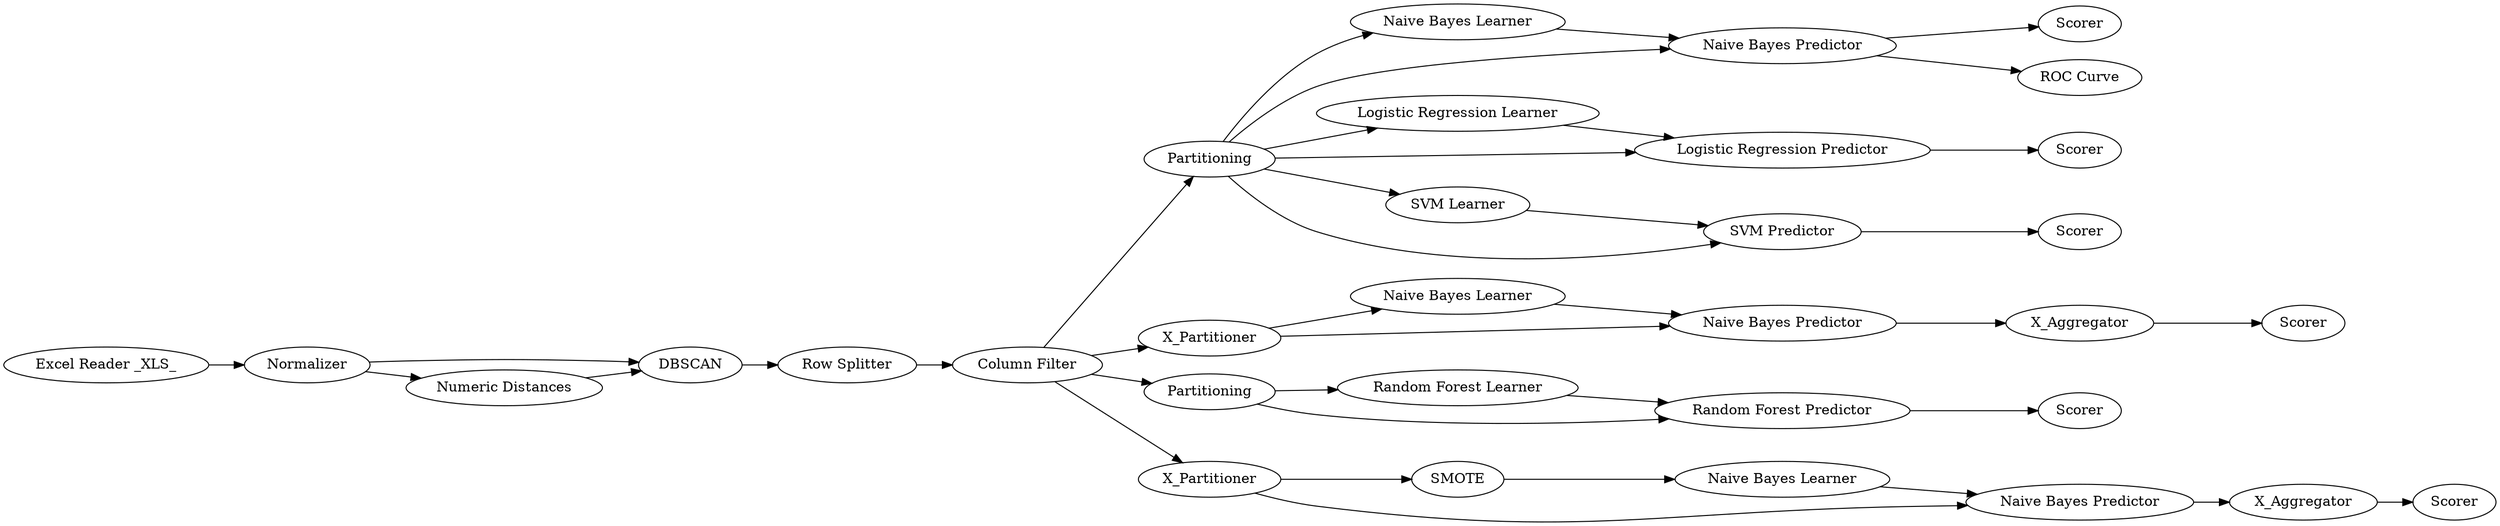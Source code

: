 digraph {
	7 [label="Column Filter"]
	8 [label="Excel Reader _XLS_"]
	9 [label=DBSCAN]
	10 [label="Numeric Distances"]
	11 [label="Row Splitter"]
	12 [label=Normalizer]
	13 [label=Partitioning]
	15 [label="Naive Bayes Learner"]
	16 [label="Naive Bayes Predictor"]
	17 [label=Scorer]
	18 [label="ROC Curve"]
	19 [label=X_Partitioner]
	20 [label="Naive Bayes Learner"]
	21 [label="Naive Bayes Predictor"]
	22 [label=Scorer]
	24 [label=X_Aggregator]
	25 [label="Logistic Regression Learner"]
	26 [label="Logistic Regression Predictor"]
	27 [label=Scorer]
	28 [label="SVM Learner"]
	29 [label="SVM Predictor"]
	30 [label=Scorer]
	31 [label="Random Forest Learner"]
	32 [label="Random Forest Predictor"]
	33 [label=Partitioning]
	35 [label=Scorer]
	36 [label=SMOTE]
	37 [label="Naive Bayes Learner"]
	38 [label="Naive Bayes Predictor"]
	39 [label=X_Aggregator]
	40 [label=Scorer]
	41 [label=X_Partitioner]
	7 -> 13
	7 -> 19
	7 -> 33
	7 -> 41
	8 -> 12
	9 -> 11
	10 -> 9
	11 -> 7
	12 -> 9
	12 -> 10
	13 -> 15
	13 -> 29
	13 -> 28
	13 -> 25
	13 -> 26
	13 -> 16
	15 -> 16
	16 -> 17
	16 -> 18
	19 -> 21
	19 -> 20
	20 -> 21
	21 -> 24
	24 -> 22
	25 -> 26
	26 -> 27
	28 -> 29
	29 -> 30
	31 -> 32
	32 -> 35
	33 -> 32
	33 -> 31
	36 -> 37
	37 -> 38
	38 -> 39
	39 -> 40
	41 -> 36
	41 -> 38
	rankdir=LR
}
